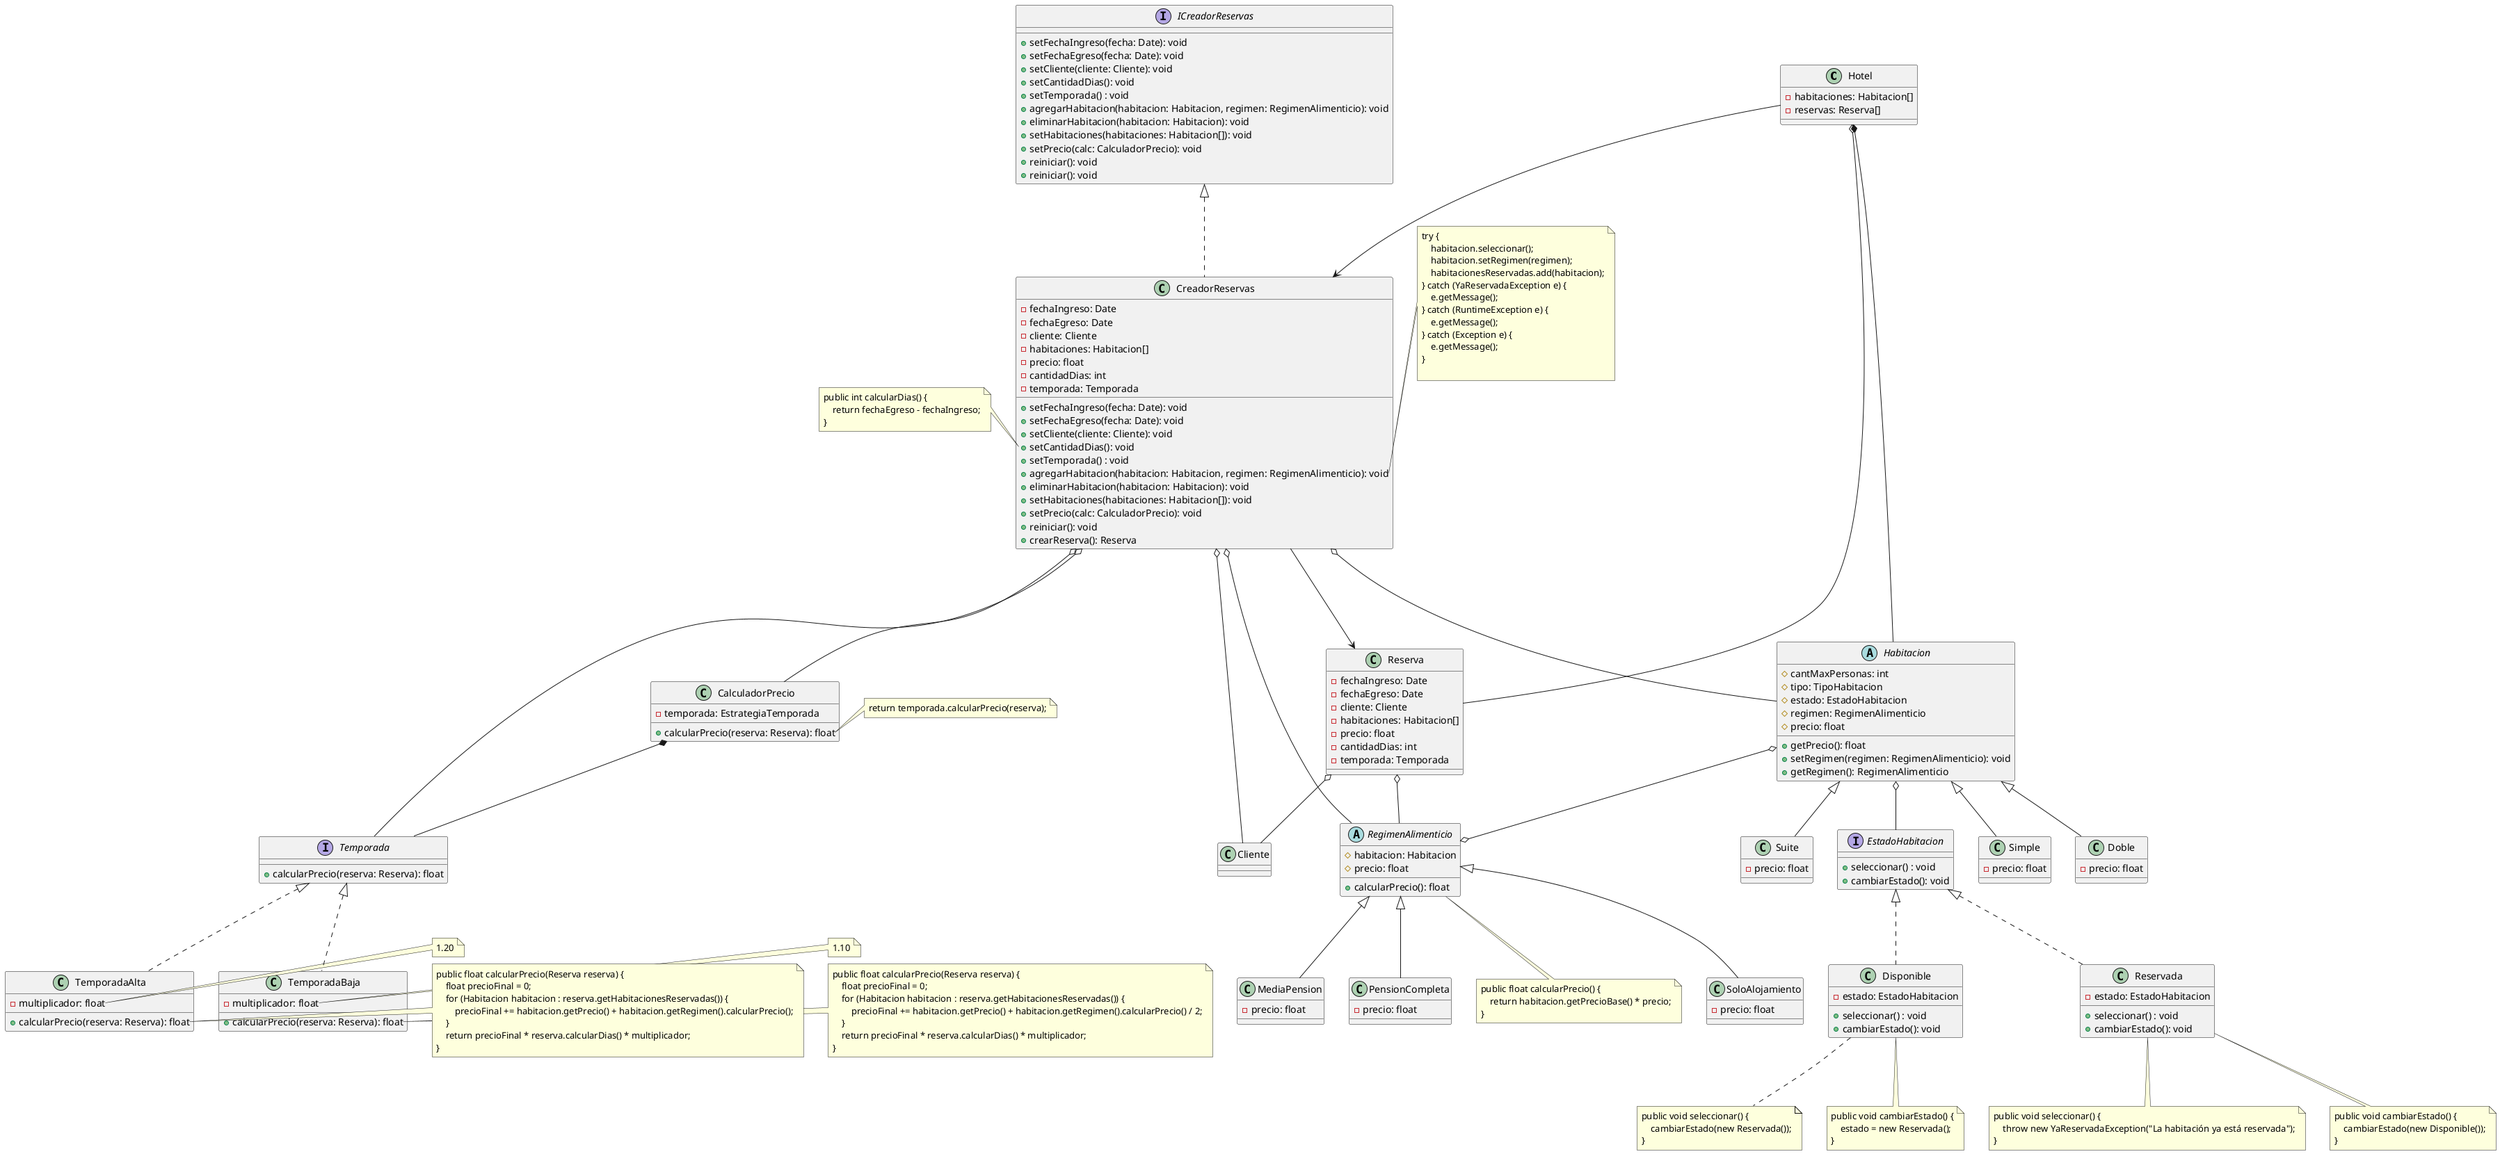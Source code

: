 @startuml
'https://plantuml.com/class-diagram

class Hotel {
    - habitaciones: Habitacion[]
    - reservas: Reserva[]

    '+reservar()
}

class Cliente {}

interface ICreadorReservas {
    + setFechaIngreso(fecha: Date): void
    + setFechaEgreso(fecha: Date): void
    + setCliente(cliente: Cliente): void
    + setCantidadDias(): void
    + setTemporada() : void
    + agregarHabitacion(habitacion: Habitacion, regimen: RegimenAlimenticio): void
    + eliminarHabitacion(habitacion: Habitacion): void
    + setHabitaciones(habitaciones: Habitacion[]): void
    + setPrecio(calc: CalculadorPrecio): void
    + reiniciar(): void
    + reiniciar(): void
}

class CreadorReservas implements ICreadorReservas {
    - fechaIngreso: Date
    - fechaEgreso: Date
    - cliente: Cliente
    - habitaciones: Habitacion[]
    - precio: float
    - cantidadDias: int
    - temporada: Temporada

    + setFechaIngreso(fecha: Date): void
    + setFechaEgreso(fecha: Date): void
    + setCliente(cliente: Cliente): void
    + setCantidadDias(): void
    + setTemporada() : void
    + agregarHabitacion(habitacion: Habitacion, regimen: RegimenAlimenticio): void
    + eliminarHabitacion(habitacion: Habitacion): void
    + setHabitaciones(habitaciones: Habitacion[]): void
    + setPrecio(calc: CalculadorPrecio): void
    + reiniciar(): void
    + crearReserva(): Reserva
}

note left of CreadorReservas::setCantidadDias
    public int calcularDias() {
        return fechaEgreso - fechaIngreso;
    }
end note

note right of CreadorReservas::agregarHabitacion
    try {
        habitacion.seleccionar();
        habitacion.setRegimen(regimen);
        habitacionesReservadas.add(habitacion);
    } catch (YaReservadaException e) {
        e.getMessage();
    } catch (RuntimeException e) {
        e.getMessage();
    } catch (Exception e) {
        e.getMessage();
    }

end note

note right of CreadorReservas::quitarHabitacion
    try {
        habitacionesReservadas.remove(habitacion);
        habitacion.cambiarEstado();
    } catch (YaReservadaException e) {
        e.getMessage();
    catch (RuntimeException e) {
        e.getMessage();
    } catch (Exception e) {
        e.getMessage();
    }
end note


note right of CreadorReservas::setTemporada
    if (reserva.getFechaInicio().getMonth() >= 4 && reserva.getFechaInicio().getMonth() <= 9) {
        temporada = new TemporadaBaja();
    } else {
        temporada = new TemporadaAlta();
    }
end note

class Reserva {
    - fechaIngreso: Date
    - fechaEgreso: Date
    - cliente: Cliente
    - habitaciones: Habitacion[]
    - precio: float
    - cantidadDias: int
    - temporada: Temporada
}

abstract class Habitacion {
    # cantMaxPersonas: int
    # tipo: TipoHabitacion
    # estado: EstadoHabitacion
    # regimen: RegimenAlimenticio
    # precio: float

    + getPrecio(): float
    + setRegimen(regimen: RegimenAlimenticio): void
    + getRegimen(): RegimenAlimenticio
}

interface EstadoHabitacion {
    + seleccionar() : void
    + cambiarEstado(): void
}

class Disponible implements EstadoHabitacion {
    - estado: EstadoHabitacion
    + seleccionar() : void
    + cambiarEstado(): void
}

note bottom of Disponible
    public void seleccionar() {
        cambiarEstado(new Reservada());
    }
end note

note bottom of Disponible
    public void cambiarEstado() {
        estado = new Reservada();
    }
end note

class Reservada implements EstadoHabitacion {
    - estado: EstadoHabitacion
    + seleccionar() : void
    + cambiarEstado(): void
}

note bottom of Reservada
    public void seleccionar() {
        throw new YaReservadaException("La habitación ya está reservada");
    }
end note

note bottom of Reservada
    public void cambiarEstado() {
        cambiarEstado(new Disponible());
    }
end note


class Simple extends Habitacion {
    ' 100
    - precio: float
}

class Doble extends Habitacion {
    ' 250
    - precio: float
}

class Suite extends Habitacion {
    ' 500
    - precio: float
}

abstract class RegimenAlimenticio {
    # habitacion: Habitacion
    # precio: float

    + calcularPrecio(): float
}

note bottom of RegimenAlimenticio
    public float calcularPrecio() {
        return habitacion.getPrecioBase() * precio;
    }
end note

class SoloAlojamiento extends RegimenAlimenticio {
    ' 0% valor habitacion
    - precio: float
}

class MediaPension extends RegimenAlimenticio {
    ' 25% valor habitacion
    - precio: float
}

class PensionCompleta extends RegimenAlimenticio {
    ' 75% valor habitacion
    - precio: float
}

interface Temporada {
    + calcularPrecio(reserva: Reserva): float
}

class TemporadaBaja implements Temporada {
    - multiplicador: float

    ' (precio de la habitación + régimen / 2) * días * 1.10
    + calcularPrecio(reserva: Reserva): float
}

note right of TemporadaBaja::multiplicador
    1.10
end note

note right of TemporadaBaja::calcularPrecio
    public float calcularPrecio(Reserva reserva) {
        float precioFinal = 0;
        for (Habitacion habitacion : reserva.getHabitacionesReservadas()) {
            precioFinal += habitacion.getPrecio() + habitacion.getRegimen().calcularPrecio() / 2;
        }
        return precioFinal * reserva.calcularDias() * multiplicador;
    }
end note

class TemporadaAlta implements Temporada {
    - multiplicador: float

    ' (precio de la habitación + régimen) * días * 1.20
    + calcularPrecio(reserva: Reserva): float
}

note left of TemporadaAlta::multiplicador
    1.20
end note

note left of TemporadaAlta::calcularPrecio
    public float calcularPrecio(Reserva reserva) {
        float precioFinal = 0;
        for (Habitacion habitacion : reserva.getHabitacionesReservadas()) {
            precioFinal += habitacion.getPrecio() + habitacion.getRegimen().calcularPrecio();
        }
        return precioFinal * reserva.calcularDias() * multiplicador;
    }
end note

class CalculadorPrecio {
    - temporada: EstrategiaTemporada

    + calcularPrecio(reserva: Reserva): float
}

note right of CalculadorPrecio::calcularPrecio
    return temporada.calcularPrecio(reserva);
end note

'relaciones
Hotel *-- Habitacion
Hotel o-- Reserva
Habitacion o-- EstadoHabitacion
Habitacion o--o RegimenAlimenticio
Reserva o-- Cliente
CalculadorPrecio *-- Temporada
Reserva o-- RegimenAlimenticio
CreadorReservas --> Reserva
CreadorReservas o-- Cliente
CreadorReservas o-- Habitacion
CreadorReservas o-- RegimenAlimenticio
CreadorReservas o-- CalculadorPrecio
CreadorReservas o-- Temporada
Hotel --> CreadorReservas

@enduml